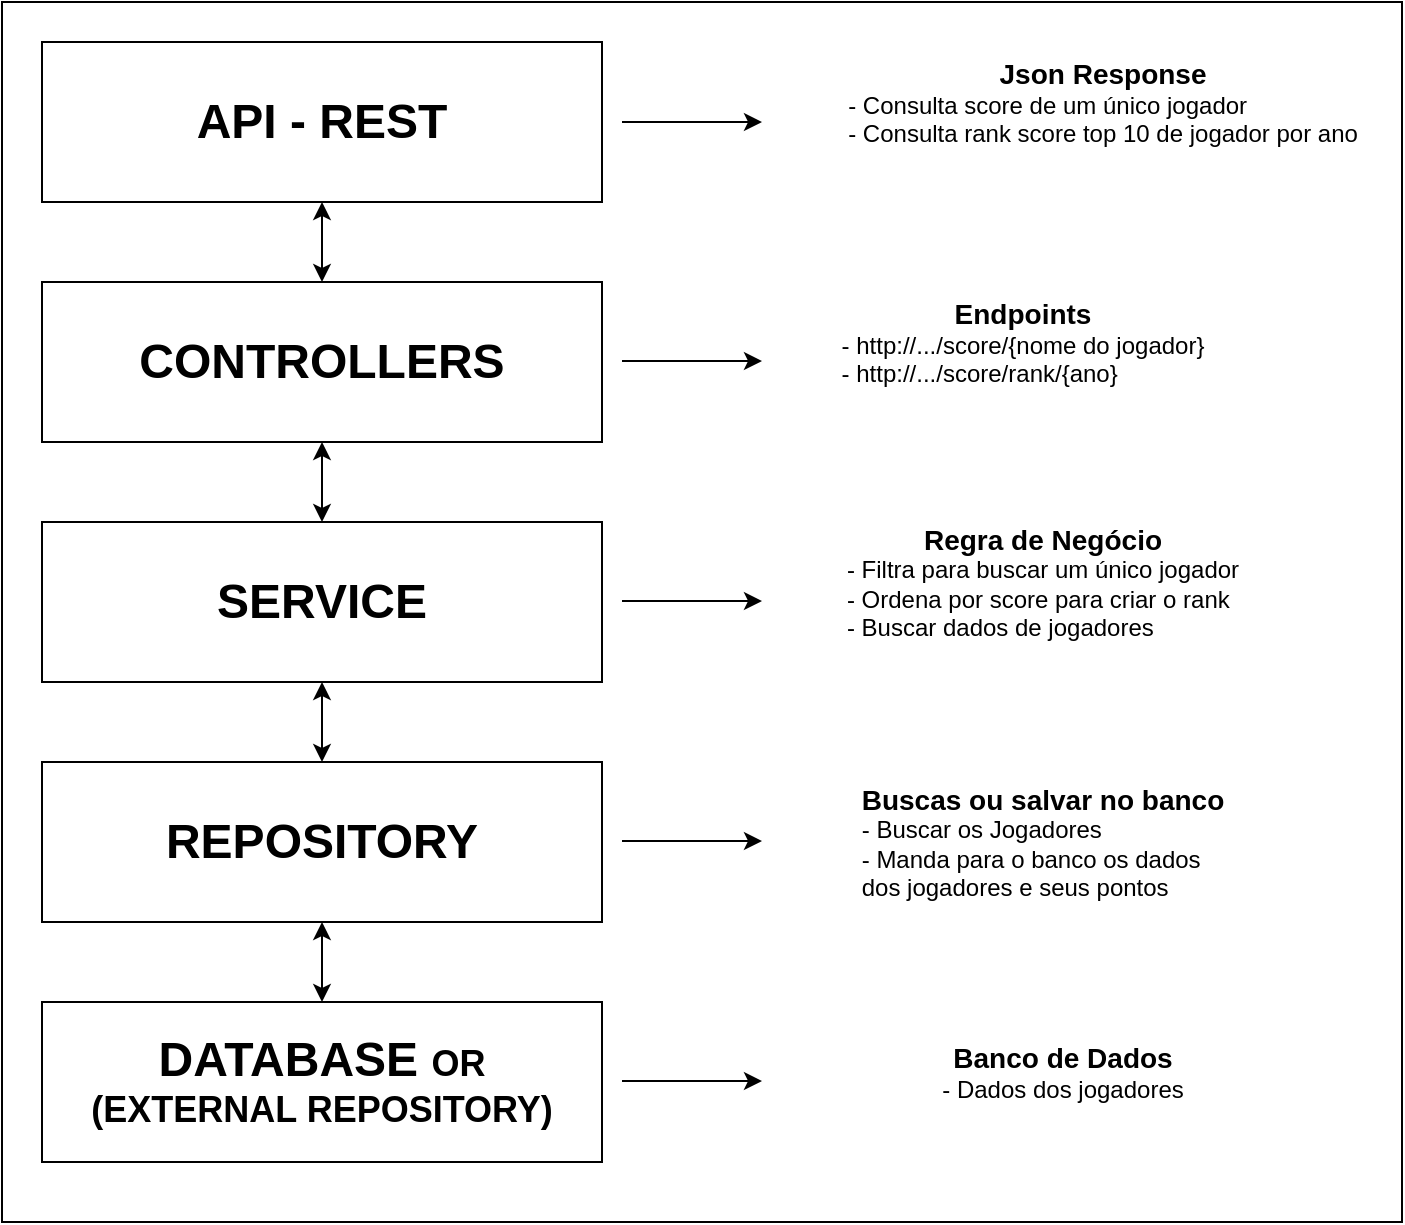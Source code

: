 <mxfile version="21.0.6" type="github">
  <diagram name="Página-1" id="Lwdg_upJvftOhq4kmK9L">
    <mxGraphModel dx="1195" dy="695" grid="1" gridSize="10" guides="1" tooltips="1" connect="1" arrows="1" fold="1" page="1" pageScale="1" pageWidth="827" pageHeight="1169" math="0" shadow="0">
      <root>
        <mxCell id="0" />
        <mxCell id="1" parent="0" />
        <mxCell id="IMHiyt7qtnZKYGunOryh-16" value="" style="rounded=0;whiteSpace=wrap;html=1;" parent="1" vertex="1">
          <mxGeometry x="20" y="20" width="700" height="610" as="geometry" />
        </mxCell>
        <mxCell id="a7yx9ChBMZeZlX-JBnJz-1" value="&lt;b&gt;&lt;font style=&quot;font-size: 24px;&quot;&gt;API - REST&lt;/font&gt;&lt;/b&gt;" style="rounded=0;whiteSpace=wrap;html=1;" parent="1" vertex="1">
          <mxGeometry x="40" y="40" width="280" height="80" as="geometry" />
        </mxCell>
        <mxCell id="a7yx9ChBMZeZlX-JBnJz-2" value="&lt;b&gt;&lt;font style=&quot;font-size: 24px;&quot;&gt;CONTROLLERS&lt;/font&gt;&lt;/b&gt;" style="rounded=0;whiteSpace=wrap;html=1;" parent="1" vertex="1">
          <mxGeometry x="40" y="160" width="280" height="80" as="geometry" />
        </mxCell>
        <mxCell id="a7yx9ChBMZeZlX-JBnJz-3" value="&lt;b&gt;&lt;font style=&quot;font-size: 24px;&quot;&gt;SERVICE&lt;/font&gt;&lt;/b&gt;" style="rounded=0;whiteSpace=wrap;html=1;" parent="1" vertex="1">
          <mxGeometry x="40" y="280" width="280" height="80" as="geometry" />
        </mxCell>
        <mxCell id="a7yx9ChBMZeZlX-JBnJz-4" value="&lt;span style=&quot;font-size: 24px;&quot;&gt;&lt;b&gt;REPOSITORY&lt;/b&gt;&lt;/span&gt;" style="rounded=0;whiteSpace=wrap;html=1;" parent="1" vertex="1">
          <mxGeometry x="40" y="400" width="280" height="80" as="geometry" />
        </mxCell>
        <mxCell id="a7yx9ChBMZeZlX-JBnJz-5" value="&lt;b style=&quot;&quot;&gt;&lt;span style=&quot;font-size: 24px;&quot;&gt;DATABASE &lt;/span&gt;&lt;font style=&quot;font-size: 18px;&quot;&gt;OR&lt;br&gt;(EXTERNAL REPOSITORY)&lt;/font&gt;&lt;br&gt;&lt;/b&gt;" style="rounded=0;whiteSpace=wrap;html=1;" parent="1" vertex="1">
          <mxGeometry x="40" y="520" width="280" height="80" as="geometry" />
        </mxCell>
        <mxCell id="IMHiyt7qtnZKYGunOryh-2" value="" style="endArrow=classic;startArrow=classic;html=1;rounded=0;entryX=0.5;entryY=1;entryDx=0;entryDy=0;" parent="1" source="a7yx9ChBMZeZlX-JBnJz-2" target="a7yx9ChBMZeZlX-JBnJz-1" edge="1">
          <mxGeometry width="50" height="50" relative="1" as="geometry">
            <mxPoint x="390" y="450" as="sourcePoint" />
            <mxPoint x="440" y="400" as="targetPoint" />
          </mxGeometry>
        </mxCell>
        <mxCell id="IMHiyt7qtnZKYGunOryh-3" value="" style="endArrow=classic;startArrow=classic;html=1;rounded=0;entryX=0.5;entryY=1;entryDx=0;entryDy=0;" parent="1" source="a7yx9ChBMZeZlX-JBnJz-3" target="a7yx9ChBMZeZlX-JBnJz-2" edge="1">
          <mxGeometry width="50" height="50" relative="1" as="geometry">
            <mxPoint x="390" y="450" as="sourcePoint" />
            <mxPoint x="440" y="400" as="targetPoint" />
          </mxGeometry>
        </mxCell>
        <mxCell id="IMHiyt7qtnZKYGunOryh-4" value="" style="endArrow=classic;startArrow=classic;html=1;rounded=0;entryX=0.5;entryY=1;entryDx=0;entryDy=0;" parent="1" source="a7yx9ChBMZeZlX-JBnJz-4" target="a7yx9ChBMZeZlX-JBnJz-3" edge="1">
          <mxGeometry width="50" height="50" relative="1" as="geometry">
            <mxPoint x="390" y="450" as="sourcePoint" />
            <mxPoint x="440" y="400" as="targetPoint" />
          </mxGeometry>
        </mxCell>
        <mxCell id="IMHiyt7qtnZKYGunOryh-5" value="" style="endArrow=classic;startArrow=classic;html=1;rounded=0;entryX=0.5;entryY=1;entryDx=0;entryDy=0;" parent="1" source="a7yx9ChBMZeZlX-JBnJz-5" target="a7yx9ChBMZeZlX-JBnJz-4" edge="1">
          <mxGeometry width="50" height="50" relative="1" as="geometry">
            <mxPoint x="390" y="450" as="sourcePoint" />
            <mxPoint x="440" y="400" as="targetPoint" />
          </mxGeometry>
        </mxCell>
        <mxCell id="IMHiyt7qtnZKYGunOryh-6" value="" style="endArrow=classic;html=1;rounded=0;" parent="1" edge="1">
          <mxGeometry width="50" height="50" relative="1" as="geometry">
            <mxPoint x="330" y="80" as="sourcePoint" />
            <mxPoint x="400" y="80" as="targetPoint" />
          </mxGeometry>
        </mxCell>
        <mxCell id="IMHiyt7qtnZKYGunOryh-7" value="&lt;b&gt;&lt;font style=&quot;font-size: 14px;&quot;&gt;Json Response&lt;/font&gt;&lt;/b&gt;&lt;br&gt;&lt;div style=&quot;text-align: justify;&quot;&gt;&lt;span style=&quot;background-color: initial;&quot;&gt;- Consulta score de um único jogador&lt;/span&gt;&lt;/div&gt;&lt;div style=&quot;text-align: justify;&quot;&gt;&lt;span style=&quot;background-color: initial;&quot;&gt;- Consulta rank score top 10 de jogador por ano&lt;/span&gt;&lt;/div&gt;" style="text;html=1;align=center;verticalAlign=middle;resizable=0;points=[];autosize=1;strokeColor=none;fillColor=none;" parent="1" vertex="1">
          <mxGeometry x="430" y="40" width="280" height="60" as="geometry" />
        </mxCell>
        <mxCell id="IMHiyt7qtnZKYGunOryh-8" value="&lt;b&gt;&lt;font style=&quot;font-size: 14px;&quot;&gt;Endpoints&lt;/font&gt;&lt;/b&gt;&lt;br&gt;&lt;div style=&quot;text-align: justify;&quot;&gt;&lt;span style=&quot;background-color: initial;&quot;&gt;- http://.../score/{nome do jogador}&lt;/span&gt;&lt;/div&gt;&lt;div style=&quot;text-align: justify;&quot;&gt;&lt;span style=&quot;background-color: initial;&quot;&gt;- http://.../score/rank/{ano}&lt;/span&gt;&lt;/div&gt;" style="text;html=1;align=center;verticalAlign=middle;resizable=0;points=[];autosize=1;strokeColor=none;fillColor=none;" parent="1" vertex="1">
          <mxGeometry x="430" y="160" width="200" height="60" as="geometry" />
        </mxCell>
        <mxCell id="IMHiyt7qtnZKYGunOryh-9" value="" style="endArrow=classic;html=1;rounded=0;" parent="1" edge="1">
          <mxGeometry width="50" height="50" relative="1" as="geometry">
            <mxPoint x="330" y="199.5" as="sourcePoint" />
            <mxPoint x="400" y="199.5" as="targetPoint" />
          </mxGeometry>
        </mxCell>
        <mxCell id="IMHiyt7qtnZKYGunOryh-10" value="" style="endArrow=classic;html=1;rounded=0;" parent="1" edge="1">
          <mxGeometry width="50" height="50" relative="1" as="geometry">
            <mxPoint x="330" y="319.5" as="sourcePoint" />
            <mxPoint x="400" y="319.5" as="targetPoint" />
          </mxGeometry>
        </mxCell>
        <mxCell id="IMHiyt7qtnZKYGunOryh-11" value="" style="endArrow=classic;html=1;rounded=0;" parent="1" edge="1">
          <mxGeometry width="50" height="50" relative="1" as="geometry">
            <mxPoint x="330" y="439.5" as="sourcePoint" />
            <mxPoint x="400" y="439.5" as="targetPoint" />
          </mxGeometry>
        </mxCell>
        <mxCell id="IMHiyt7qtnZKYGunOryh-12" value="" style="endArrow=classic;html=1;rounded=0;" parent="1" edge="1">
          <mxGeometry width="50" height="50" relative="1" as="geometry">
            <mxPoint x="330" y="559.5" as="sourcePoint" />
            <mxPoint x="400" y="559.5" as="targetPoint" />
          </mxGeometry>
        </mxCell>
        <mxCell id="IMHiyt7qtnZKYGunOryh-13" value="&lt;b&gt;&lt;font style=&quot;font-size: 14px;&quot;&gt;Regra de Negócio&lt;/font&gt;&lt;/b&gt;&lt;br&gt;&lt;div style=&quot;text-align: justify;&quot;&gt;&lt;span style=&quot;background-color: initial;&quot;&gt;- Filtra para buscar um único jogador&lt;/span&gt;&lt;/div&gt;&lt;div style=&quot;text-align: justify;&quot;&gt;&lt;span style=&quot;background-color: initial;&quot;&gt;- Ordena por score para criar o rank&lt;/span&gt;&lt;/div&gt;&lt;div style=&quot;text-align: justify;&quot;&gt;&lt;span style=&quot;background-color: initial;&quot;&gt;- Buscar dados de jogadores&lt;/span&gt;&lt;/div&gt;" style="text;html=1;align=center;verticalAlign=middle;resizable=0;points=[];autosize=1;strokeColor=none;fillColor=none;" parent="1" vertex="1">
          <mxGeometry x="430" y="275" width="220" height="70" as="geometry" />
        </mxCell>
        <mxCell id="IMHiyt7qtnZKYGunOryh-14" value="&lt;b&gt;&lt;font style=&quot;font-size: 14px;&quot;&gt;Buscas ou salvar no banco&lt;/font&gt;&lt;/b&gt;&lt;br&gt;&lt;div style=&quot;text-align: justify;&quot;&gt;&lt;span style=&quot;background-color: initial;&quot;&gt;- Buscar os Jogadores&lt;/span&gt;&lt;/div&gt;&lt;div style=&quot;text-align: justify;&quot;&gt;&lt;span style=&quot;background-color: initial;&quot;&gt;- Manda para o banco os dados&amp;nbsp;&lt;/span&gt;&lt;/div&gt;&lt;div style=&quot;text-align: justify;&quot;&gt;&lt;span style=&quot;background-color: initial;&quot;&gt;dos jogadores e seus pontos&lt;/span&gt;&lt;/div&gt;" style="text;html=1;align=center;verticalAlign=middle;resizable=0;points=[];autosize=1;strokeColor=none;fillColor=none;" parent="1" vertex="1">
          <mxGeometry x="440" y="405" width="200" height="70" as="geometry" />
        </mxCell>
        <mxCell id="IMHiyt7qtnZKYGunOryh-15" value="&lt;b&gt;&lt;font style=&quot;font-size: 14px;&quot;&gt;Banco de Dados&lt;/font&gt;&lt;/b&gt;&lt;br&gt;&lt;div style=&quot;text-align: justify;&quot;&gt;&lt;span style=&quot;background-color: initial;&quot;&gt;- Dados dos jogadores&lt;br&gt;&lt;/span&gt;&lt;/div&gt;" style="text;html=1;align=center;verticalAlign=middle;resizable=0;points=[];autosize=1;strokeColor=none;fillColor=none;" parent="1" vertex="1">
          <mxGeometry x="480" y="535" width="140" height="40" as="geometry" />
        </mxCell>
      </root>
    </mxGraphModel>
  </diagram>
</mxfile>
